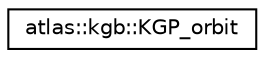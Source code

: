 digraph "Graphical Class Hierarchy"
{
  edge [fontname="Helvetica",fontsize="10",labelfontname="Helvetica",labelfontsize="10"];
  node [fontname="Helvetica",fontsize="10",shape=record];
  rankdir="LR";
  Node1 [label="atlas::kgb::KGP_orbit",height=0.2,width=0.4,color="black", fillcolor="white", style="filled",URL="$classatlas_1_1kgb_1_1KGP__orbit.html"];
}
